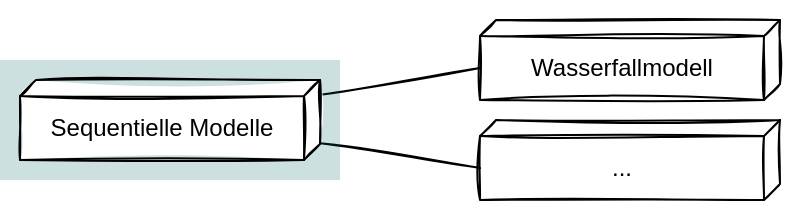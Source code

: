 <mxfile version="22.1.21" type="device">
  <diagram name="Seite-1" id="0a1exMtFNLKiGJEVuiWd">
    <mxGraphModel dx="1434" dy="782" grid="1" gridSize="10" guides="1" tooltips="1" connect="1" arrows="1" fold="1" page="1" pageScale="1" pageWidth="827" pageHeight="1169" math="0" shadow="0">
      <root>
        <mxCell id="0" />
        <mxCell id="1" parent="0" />
        <mxCell id="nMlK2_bt9YRH50UhwxKB-1" value="" style="rounded=0;whiteSpace=wrap;html=1;strokeColor=none;fillColor=none;fillOpacity=20;" vertex="1" parent="1">
          <mxGeometry x="40" y="40" width="400" height="110" as="geometry" />
        </mxCell>
        <mxCell id="nMlK2_bt9YRH50UhwxKB-2" value="Wasserfallmodell" style="shape=cube;whiteSpace=wrap;html=1;boundedLbl=1;backgroundOutline=1;darkOpacity=0;darkOpacity2=0;sketch=1;size=8;rotation=0;flipV=0;direction=south;portConstraintRotation=0;fontSize=12;" vertex="1" parent="1">
          <mxGeometry x="280" y="50" width="150" height="40" as="geometry" />
        </mxCell>
        <mxCell id="nMlK2_bt9YRH50UhwxKB-3" value="..." style="shape=cube;whiteSpace=wrap;html=1;boundedLbl=1;backgroundOutline=1;darkOpacity=0;darkOpacity2=0;sketch=1;size=8;rotation=0;flipV=0;direction=south;portConstraintRotation=0;fontSize=12;" vertex="1" parent="1">
          <mxGeometry x="280" y="100" width="150" height="40" as="geometry" />
        </mxCell>
        <mxCell id="nMlK2_bt9YRH50UhwxKB-4" style="edgeStyle=none;rounded=0;sketch=1;orthogonalLoop=1;jettySize=auto;html=1;entryX=0;entryY=0;entryDx=24;entryDy=150;entryPerimeter=0;shadow=0;endArrow=none;endFill=0;fontSize=12;" edge="1" parent="1" source="nMlK2_bt9YRH50UhwxKB-6" target="nMlK2_bt9YRH50UhwxKB-2">
          <mxGeometry relative="1" as="geometry" />
        </mxCell>
        <mxCell id="nMlK2_bt9YRH50UhwxKB-5" style="edgeStyle=none;rounded=0;sketch=1;orthogonalLoop=1;jettySize=auto;html=1;entryX=0;entryY=0;entryDx=24;entryDy=150;entryPerimeter=0;shadow=0;endArrow=none;endFill=0;fontSize=12;" edge="1" parent="1" source="nMlK2_bt9YRH50UhwxKB-6" target="nMlK2_bt9YRH50UhwxKB-3">
          <mxGeometry relative="1" as="geometry" />
        </mxCell>
        <mxCell id="nMlK2_bt9YRH50UhwxKB-7" value="" style="rounded=0;whiteSpace=wrap;html=1;strokeColor=none;fillColor=#006666;fillOpacity=20;" vertex="1" parent="1">
          <mxGeometry x="40" y="70" width="170" height="60" as="geometry" />
        </mxCell>
        <mxCell id="nMlK2_bt9YRH50UhwxKB-6" value="Sequentielle Modelle" style="shape=cube;whiteSpace=wrap;html=1;boundedLbl=1;backgroundOutline=1;darkOpacity=0;darkOpacity2=0;sketch=1;size=8;rotation=0;flipV=0;direction=south;portConstraintRotation=0;fontSize=12;" vertex="1" parent="1">
          <mxGeometry x="50" y="80" width="150" height="40" as="geometry" />
        </mxCell>
      </root>
    </mxGraphModel>
  </diagram>
</mxfile>
